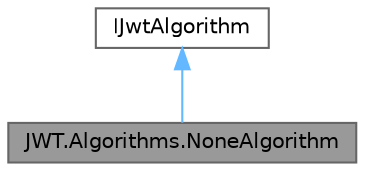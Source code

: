 digraph "JWT.Algorithms.NoneAlgorithm"
{
 // LATEX_PDF_SIZE
  bgcolor="transparent";
  edge [fontname=Helvetica,fontsize=10,labelfontname=Helvetica,labelfontsize=10];
  node [fontname=Helvetica,fontsize=10,shape=box,height=0.2,width=0.4];
  Node1 [id="Node000001",label="JWT.Algorithms.NoneAlgorithm",height=0.2,width=0.4,color="gray40", fillcolor="grey60", style="filled", fontcolor="black",tooltip="Implements the \"None\" algorithm."];
  Node2 -> Node1 [id="edge1_Node000001_Node000002",dir="back",color="steelblue1",style="solid",tooltip=" "];
  Node2 [id="Node000002",label="IJwtAlgorithm",height=0.2,width=0.4,color="gray40", fillcolor="white", style="filled",URL="$interface_j_w_t_1_1_algorithms_1_1_i_jwt_algorithm.html",tooltip="Represents an algorithm to generate JWT signature."];
}
